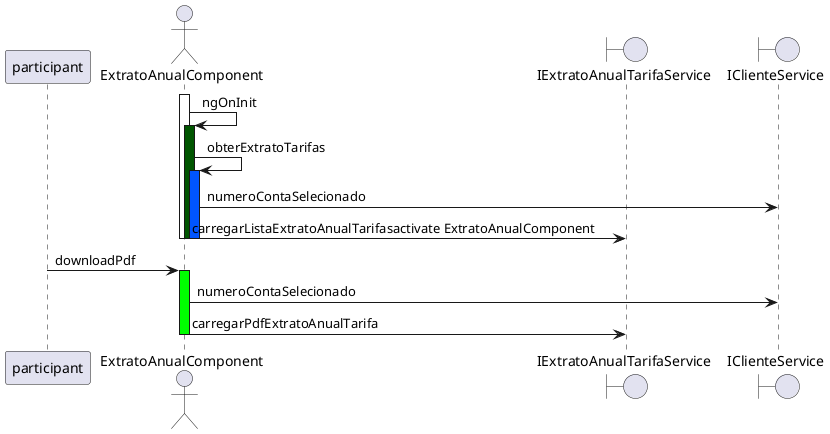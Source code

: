 @startuml
participant participant as Usuario
actor ExtratoAnualComponent as ExtratoAnualComponent
boundary IExtratoAnualTarifaService as extratoAnualService
boundary IClienteService as clienteService
activate ExtratoAnualComponent

ExtratoAnualComponent->ExtratoAnualComponent  : ngOnInit
activate ExtratoAnualComponent #005500
ExtratoAnualComponent->ExtratoAnualComponent :obterExtratoTarifas
activate ExtratoAnualComponent #0055FF
ExtratoAnualComponent  -> clienteService #0055F0: numeroContaSelecionado
ExtratoAnualComponent -> extratoAnualService: carregarListaExtratoAnualTarifasactivate ExtratoAnualComponent
deactivate ExtratoAnualComponent
deactivate ExtratoAnualComponent
deactivate ExtratoAnualComponent
Usuario -> ExtratoAnualComponent  : downloadPdf
activate ExtratoAnualComponent #00FF00

ExtratoAnualComponent  -> clienteService  #0055F0: numeroContaSelecionado
ExtratoAnualComponent -> extratoAnualService : carregarPdfExtratoAnualTarifa
deactivate ExtratoAnualComponent



@enduml
